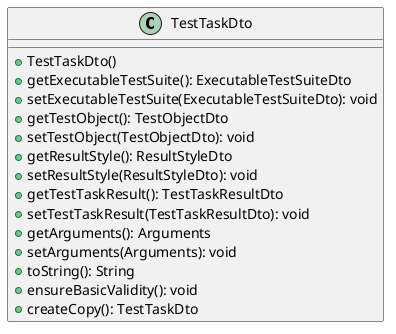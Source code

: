 @startuml

    class TestTaskDto [[TestTaskDto.html]] {
        +TestTaskDto()
        +getExecutableTestSuite(): ExecutableTestSuiteDto
        +setExecutableTestSuite(ExecutableTestSuiteDto): void
        +getTestObject(): TestObjectDto
        +setTestObject(TestObjectDto): void
        +getResultStyle(): ResultStyleDto
        +setResultStyle(ResultStyleDto): void
        +getTestTaskResult(): TestTaskResultDto
        +setTestTaskResult(TestTaskResultDto): void
        +getArguments(): Arguments
        +setArguments(Arguments): void
        +toString(): String
        +ensureBasicValidity(): void
        +createCopy(): TestTaskDto
    }

@enduml
